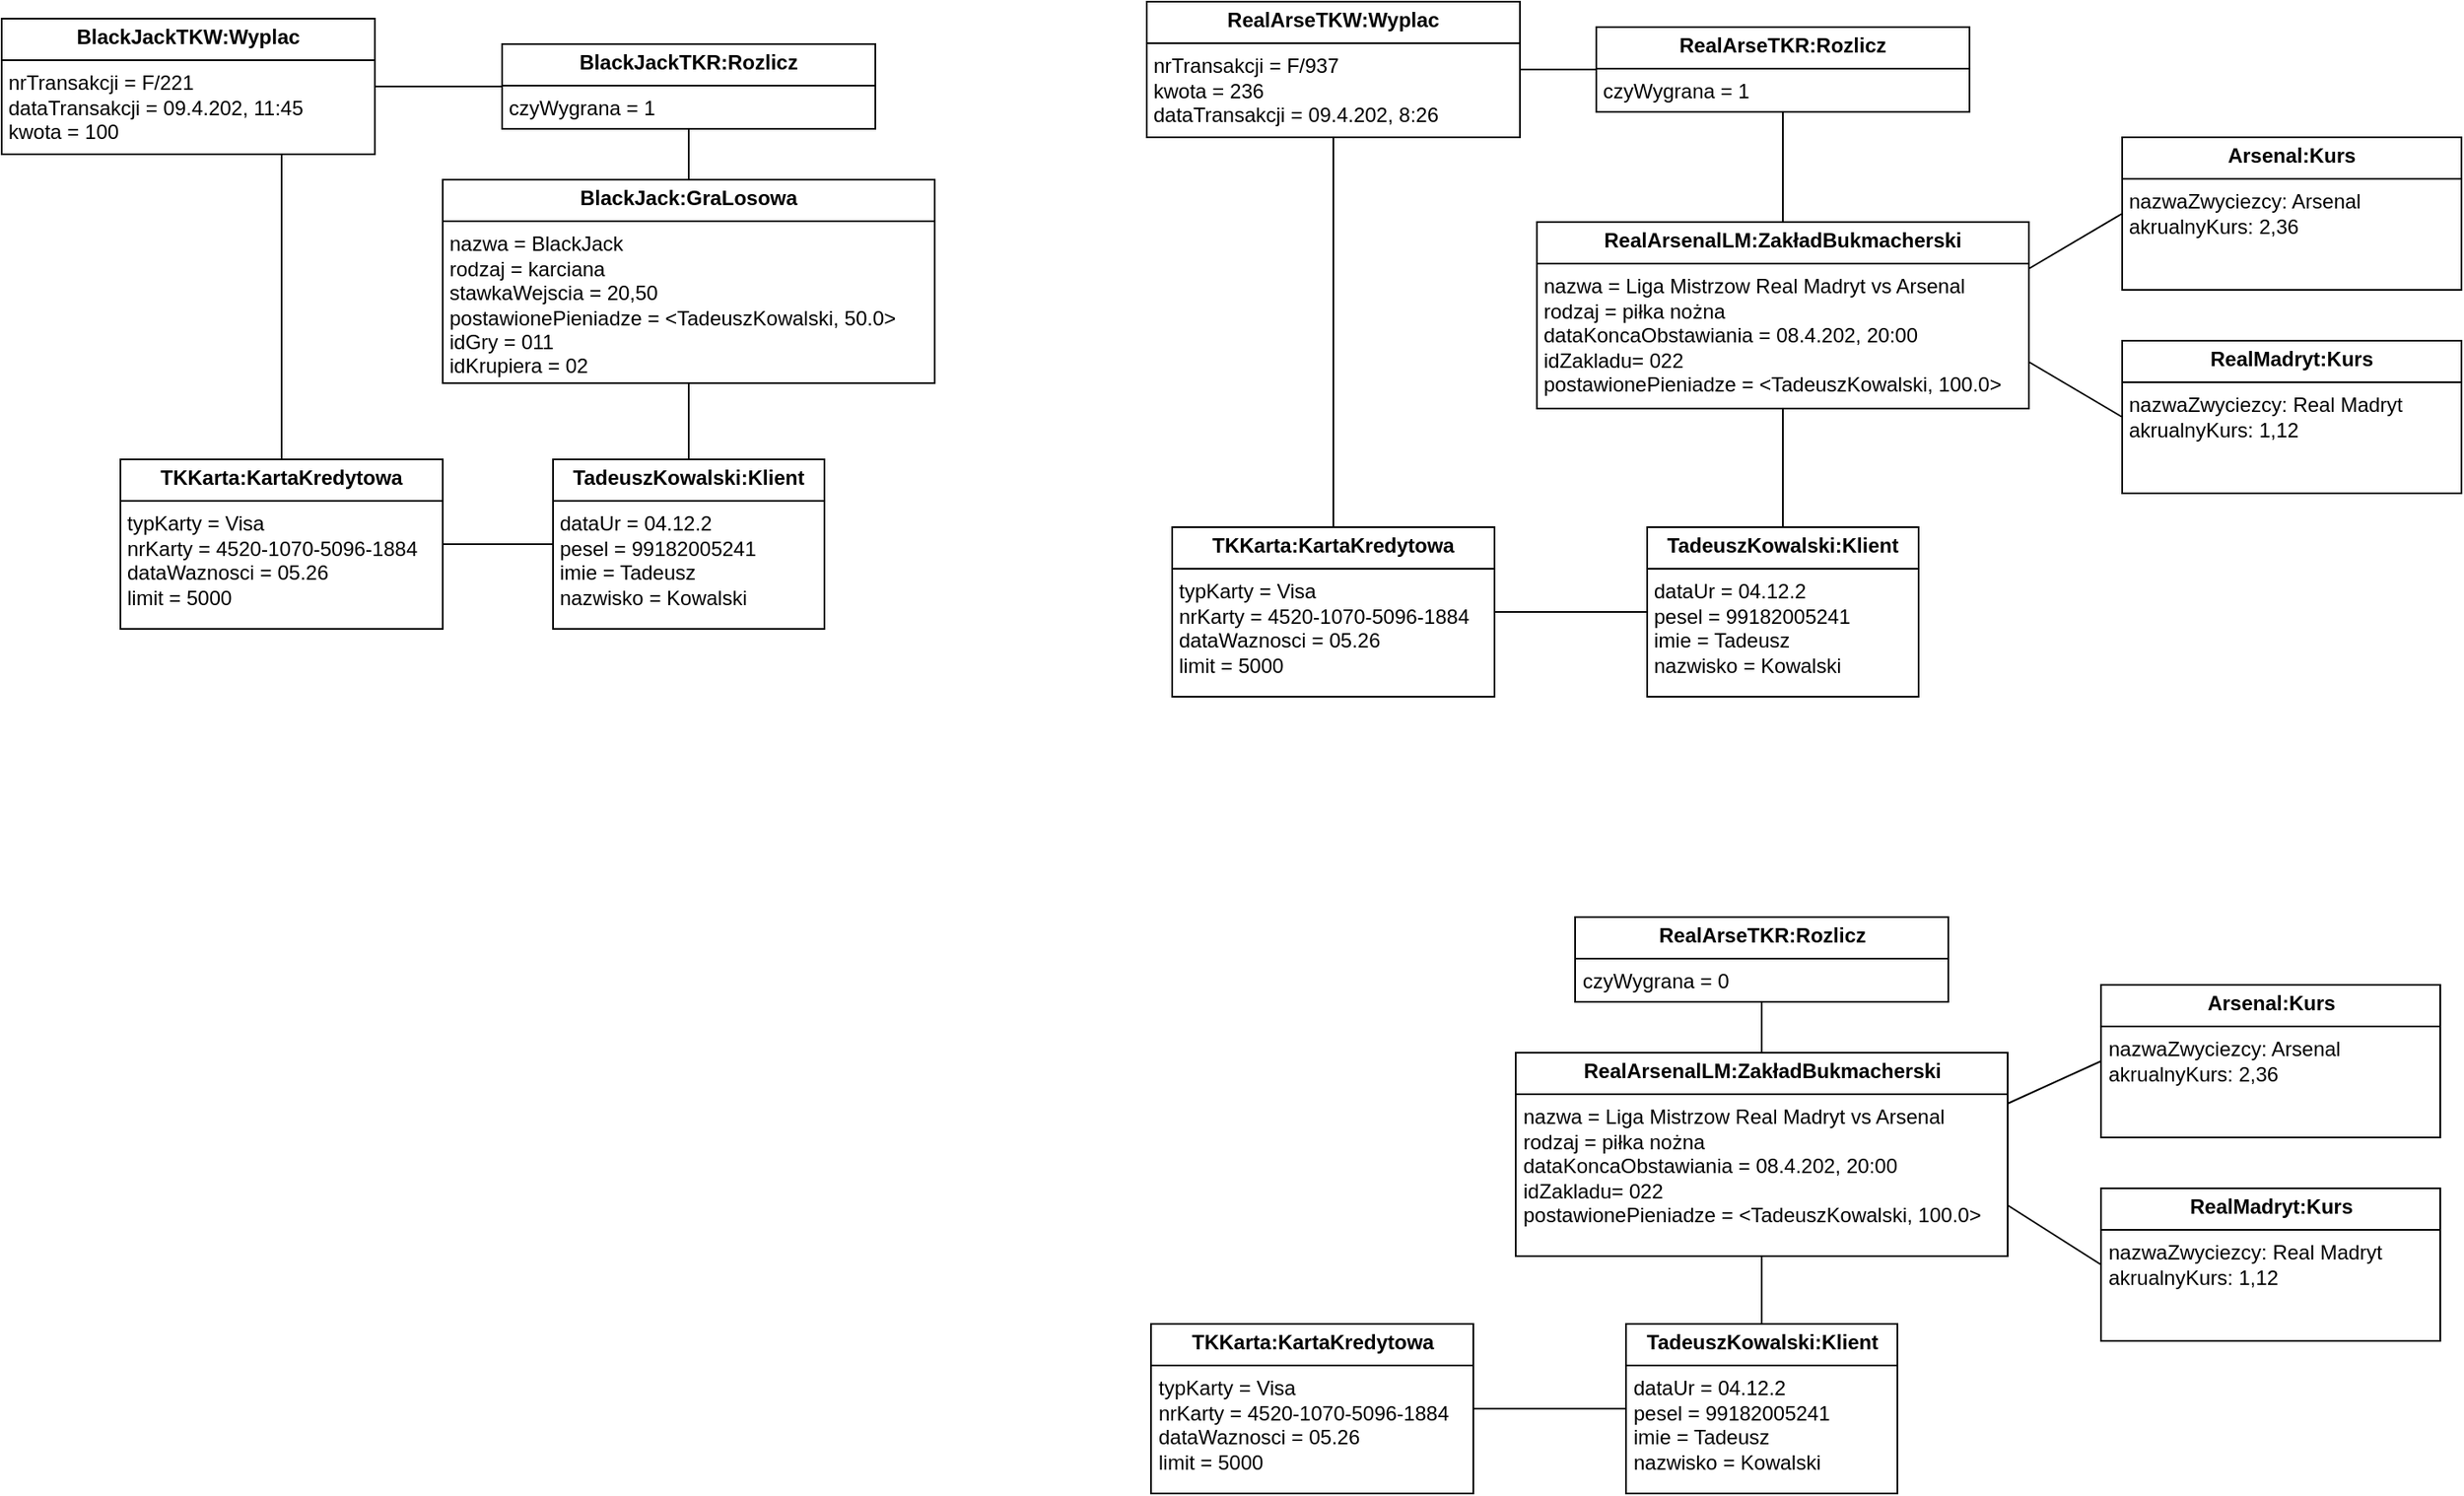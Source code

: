 <mxfile version="26.2.9">
  <diagram name="Page-1" id="c4acf3e9-155e-7222-9cf6-157b1a14988f">
    <mxGraphModel dx="2104" dy="2600" grid="1" gridSize="10" guides="1" tooltips="1" connect="1" arrows="1" fold="1" page="1" pageScale="1" pageWidth="850" pageHeight="1100" background="none" math="0" shadow="0">
      <root>
        <mxCell id="0" />
        <mxCell id="1" parent="0" />
        <mxCell id="_Dmv3MYw5evd5DSL76aV-1" value="&lt;p style=&quot;margin:0px;margin-top:4px;text-align:center;&quot;&gt;&lt;b&gt;RealArsenalLM:ZakładBukmacherski&lt;/b&gt;&lt;/p&gt;&lt;hr size=&quot;1&quot; style=&quot;border-style:solid;&quot;&gt;&lt;p style=&quot;margin:0px;margin-left:4px;&quot;&gt;nazwa = Liga Mistrzow Real Madryt vs Arsenal&lt;/p&gt;&lt;p style=&quot;margin:0px;margin-left:4px;&quot;&gt;rodzaj = piłka nożna&lt;/p&gt;&lt;p style=&quot;margin:0px;margin-left:4px;&quot;&gt;dataKoncaObstawiania = 08.4.202, 20:00&lt;/p&gt;&lt;p style=&quot;margin:0px;margin-left:4px;&quot;&gt;idZakladu= 022&lt;/p&gt;&lt;p style=&quot;margin:0px;margin-left:4px;&quot;&gt;postawionePieniadze = &amp;lt;TadeuszKowalski, 100.0&amp;gt;&lt;/p&gt;" style="verticalAlign=top;align=left;overflow=fill;html=1;whiteSpace=wrap;" vertex="1" parent="1">
          <mxGeometry x="245" y="-880" width="290" height="110" as="geometry" />
        </mxCell>
        <mxCell id="_Dmv3MYw5evd5DSL76aV-3" value="&lt;p style=&quot;margin:0px;margin-top:4px;text-align:center;&quot;&gt;&lt;b&gt;TadeuszKowalski:Klient&lt;/b&gt;&lt;/p&gt;&lt;hr size=&quot;1&quot; style=&quot;border-style:solid;&quot;&gt;&lt;p style=&quot;margin:0px;margin-left:4px;&quot;&gt;dataUr = 04.12.2&lt;/p&gt;&lt;p style=&quot;margin:0px;margin-left:4px;&quot;&gt;pesel = 99182005241&lt;/p&gt;&lt;p style=&quot;margin:0px;margin-left:4px;&quot;&gt;imie = Tadeusz&lt;/p&gt;&lt;p style=&quot;margin:0px;margin-left:4px;&quot;&gt;nazwisko = Kowalski&lt;/p&gt;" style="verticalAlign=top;align=left;overflow=fill;html=1;whiteSpace=wrap;" vertex="1" parent="1">
          <mxGeometry x="-335" y="-740" width="160" height="100" as="geometry" />
        </mxCell>
        <mxCell id="_Dmv3MYw5evd5DSL76aV-14" value="&lt;p style=&quot;margin:0px;margin-top:4px;text-align:center;&quot;&gt;&lt;b&gt;TKKarta:KartaKredytowa&lt;/b&gt;&lt;/p&gt;&lt;hr size=&quot;1&quot; style=&quot;border-style:solid;&quot;&gt;&lt;p style=&quot;margin:0px;margin-left:4px;&quot;&gt;typKarty = Visa&lt;/p&gt;&lt;p style=&quot;margin:0px;margin-left:4px;&quot;&gt;nrKarty = 4520-1070-5096-1884&lt;/p&gt;&lt;p style=&quot;margin:0px;margin-left:4px;&quot;&gt;dataWaznosci = 05.26&lt;/p&gt;&lt;p style=&quot;margin:0px;margin-left:4px;&quot;&gt;limit = 5000&lt;/p&gt;&lt;p style=&quot;margin:0px;margin-left:4px;&quot;&gt;&lt;br&gt;&lt;/p&gt;" style="verticalAlign=top;align=left;overflow=fill;html=1;whiteSpace=wrap;" vertex="1" parent="1">
          <mxGeometry x="-590" y="-740" width="190" height="100" as="geometry" />
        </mxCell>
        <mxCell id="_Dmv3MYw5evd5DSL76aV-18" value="&lt;p style=&quot;margin:0px;margin-top:4px;text-align:center;&quot;&gt;&lt;b&gt;RealMadryt:Kurs&lt;/b&gt;&lt;/p&gt;&lt;hr size=&quot;1&quot; style=&quot;border-style:solid;&quot;&gt;&lt;p style=&quot;margin:0px;margin-left:4px;&quot;&gt;nazwaZwyciezcy: Real Madryt&lt;/p&gt;&lt;p style=&quot;margin:0px;margin-left:4px;&quot;&gt;akrualnyKurs: 1,12&lt;/p&gt;" style="verticalAlign=top;align=left;overflow=fill;html=1;whiteSpace=wrap;" vertex="1" parent="1">
          <mxGeometry x="590" y="-810" width="200" height="90" as="geometry" />
        </mxCell>
        <mxCell id="_Dmv3MYw5evd5DSL76aV-22" value="&lt;p style=&quot;margin:0px;margin-top:4px;text-align:center;&quot;&gt;&lt;b&gt;BlackJack:GraLosowa&lt;/b&gt;&lt;/p&gt;&lt;hr size=&quot;1&quot; style=&quot;border-style:solid;&quot;&gt;&lt;p style=&quot;margin:0px;margin-left:4px;&quot;&gt;nazwa = BlackJack&lt;/p&gt;&lt;p style=&quot;margin:0px;margin-left:4px;&quot;&gt;rodzaj = karciana&lt;/p&gt;&lt;p style=&quot;margin:0px;margin-left:4px;&quot;&gt;stawkaWejscia = 20,50&lt;/p&gt;&lt;p style=&quot;margin:0px;margin-left:4px;&quot;&gt;postawionePieniadze = &amp;lt;TadeuszKowalski, 50.0&amp;gt;&lt;/p&gt;&lt;p style=&quot;margin:0px;margin-left:4px;&quot;&gt;idGry = 011&lt;/p&gt;&lt;p style=&quot;margin:0px;margin-left:4px;&quot;&gt;idKrupiera = 02&lt;/p&gt;" style="verticalAlign=top;align=left;overflow=fill;html=1;whiteSpace=wrap;" vertex="1" parent="1">
          <mxGeometry x="-400" y="-905" width="290" height="120" as="geometry" />
        </mxCell>
        <mxCell id="_Dmv3MYw5evd5DSL76aV-33" value="" style="endArrow=none;html=1;rounded=0;exitX=1;exitY=0.5;exitDx=0;exitDy=0;entryX=0;entryY=0.5;entryDx=0;entryDy=0;" edge="1" parent="1" source="_Dmv3MYw5evd5DSL76aV-14" target="_Dmv3MYw5evd5DSL76aV-3">
          <mxGeometry width="50" height="50" relative="1" as="geometry">
            <mxPoint x="-300" y="-420" as="sourcePoint" />
            <mxPoint x="-250" y="-470" as="targetPoint" />
            <Array as="points" />
          </mxGeometry>
        </mxCell>
        <mxCell id="_Dmv3MYw5evd5DSL76aV-34" value="" style="endArrow=none;html=1;rounded=0;exitX=0.5;exitY=0;exitDx=0;exitDy=0;entryX=0.5;entryY=1;entryDx=0;entryDy=0;" edge="1" parent="1" source="_Dmv3MYw5evd5DSL76aV-3" target="_Dmv3MYw5evd5DSL76aV-22">
          <mxGeometry width="50" height="50" relative="1" as="geometry">
            <mxPoint x="-290" y="-600" as="sourcePoint" />
            <mxPoint x="-240" y="-650" as="targetPoint" />
          </mxGeometry>
        </mxCell>
        <mxCell id="_Dmv3MYw5evd5DSL76aV-35" value="" style="endArrow=none;html=1;rounded=0;entryX=0.5;entryY=0;entryDx=0;entryDy=0;exitX=0.5;exitY=1;exitDx=0;exitDy=0;" edge="1" parent="1" source="_Dmv3MYw5evd5DSL76aV-48" target="_Dmv3MYw5evd5DSL76aV-22">
          <mxGeometry width="50" height="50" relative="1" as="geometry">
            <mxPoint x="-250" y="-955" as="sourcePoint" />
            <mxPoint x="-260" y="-1000" as="targetPoint" />
            <Array as="points" />
          </mxGeometry>
        </mxCell>
        <mxCell id="_Dmv3MYw5evd5DSL76aV-36" value="&lt;p style=&quot;margin:0px;margin-top:4px;text-align:center;&quot;&gt;&lt;b&gt;TadeuszKowalski:Klient&lt;/b&gt;&lt;/p&gt;&lt;hr size=&quot;1&quot; style=&quot;border-style:solid;&quot;&gt;&lt;p style=&quot;margin:0px;margin-left:4px;&quot;&gt;dataUr = 04.12.2&lt;/p&gt;&lt;p style=&quot;margin:0px;margin-left:4px;&quot;&gt;pesel = 99182005241&lt;/p&gt;&lt;p style=&quot;margin:0px;margin-left:4px;&quot;&gt;imie = Tadeusz&lt;/p&gt;&lt;p style=&quot;margin:0px;margin-left:4px;&quot;&gt;nazwisko = Kowalski&lt;/p&gt;" style="verticalAlign=top;align=left;overflow=fill;html=1;whiteSpace=wrap;" vertex="1" parent="1">
          <mxGeometry x="310" y="-700" width="160" height="100" as="geometry" />
        </mxCell>
        <mxCell id="_Dmv3MYw5evd5DSL76aV-37" value="&lt;p style=&quot;margin:0px;margin-top:4px;text-align:center;&quot;&gt;&lt;b&gt;TKKarta:KartaKredytowa&lt;/b&gt;&lt;/p&gt;&lt;hr size=&quot;1&quot; style=&quot;border-style:solid;&quot;&gt;&lt;p style=&quot;margin:0px;margin-left:4px;&quot;&gt;typKarty = Visa&lt;/p&gt;&lt;p style=&quot;margin:0px;margin-left:4px;&quot;&gt;nrKarty = 4520-1070-5096-1884&lt;/p&gt;&lt;p style=&quot;margin:0px;margin-left:4px;&quot;&gt;dataWaznosci = 05.26&lt;/p&gt;&lt;p style=&quot;margin:0px;margin-left:4px;&quot;&gt;limit = 5000&lt;/p&gt;&lt;p style=&quot;margin:0px;margin-left:4px;&quot;&gt;&lt;br&gt;&lt;/p&gt;" style="verticalAlign=top;align=left;overflow=fill;html=1;whiteSpace=wrap;" vertex="1" parent="1">
          <mxGeometry x="30" y="-700" width="190" height="100" as="geometry" />
        </mxCell>
        <mxCell id="_Dmv3MYw5evd5DSL76aV-38" value="" style="endArrow=none;html=1;rounded=0;exitX=1;exitY=0.5;exitDx=0;exitDy=0;entryX=0;entryY=0.5;entryDx=0;entryDy=0;" edge="1" parent="1" source="_Dmv3MYw5evd5DSL76aV-37" target="_Dmv3MYw5evd5DSL76aV-36">
          <mxGeometry width="50" height="50" relative="1" as="geometry">
            <mxPoint x="345" y="-420" as="sourcePoint" />
            <mxPoint x="395" y="-470" as="targetPoint" />
            <Array as="points" />
          </mxGeometry>
        </mxCell>
        <mxCell id="_Dmv3MYw5evd5DSL76aV-39" value="&lt;p style=&quot;margin:0px;margin-top:4px;text-align:center;&quot;&gt;&lt;b&gt;Arsenal:Kurs&lt;/b&gt;&lt;/p&gt;&lt;hr size=&quot;1&quot; style=&quot;border-style:solid;&quot;&gt;&lt;p style=&quot;margin:0px;margin-left:4px;&quot;&gt;nazwaZwyciezcy: Arsenal&lt;/p&gt;&lt;p style=&quot;margin:0px;margin-left:4px;&quot;&gt;akrualnyKurs: 2,36&lt;/p&gt;" style="verticalAlign=top;align=left;overflow=fill;html=1;whiteSpace=wrap;" vertex="1" parent="1">
          <mxGeometry x="590" y="-930" width="200" height="90" as="geometry" />
        </mxCell>
        <mxCell id="_Dmv3MYw5evd5DSL76aV-40" value="" style="endArrow=none;html=1;rounded=0;exitX=0.5;exitY=0;exitDx=0;exitDy=0;entryX=0.5;entryY=1;entryDx=0;entryDy=0;" edge="1" parent="1" source="_Dmv3MYw5evd5DSL76aV-36" target="_Dmv3MYw5evd5DSL76aV-1">
          <mxGeometry width="50" height="50" relative="1" as="geometry">
            <mxPoint x="390" y="-730" as="sourcePoint" />
            <mxPoint x="545" y="-680" as="targetPoint" />
          </mxGeometry>
        </mxCell>
        <mxCell id="_Dmv3MYw5evd5DSL76aV-41" value="" style="endArrow=none;html=1;rounded=0;exitX=1;exitY=0.75;exitDx=0;exitDy=0;entryX=0;entryY=0.5;entryDx=0;entryDy=0;" edge="1" parent="1" source="_Dmv3MYw5evd5DSL76aV-1" target="_Dmv3MYw5evd5DSL76aV-18">
          <mxGeometry width="50" height="50" relative="1" as="geometry">
            <mxPoint x="555" y="-640" as="sourcePoint" />
            <mxPoint x="605" y="-690" as="targetPoint" />
          </mxGeometry>
        </mxCell>
        <mxCell id="_Dmv3MYw5evd5DSL76aV-42" value="" style="endArrow=none;html=1;rounded=0;exitX=1;exitY=0.25;exitDx=0;exitDy=0;entryX=0;entryY=0.5;entryDx=0;entryDy=0;" edge="1" parent="1" source="_Dmv3MYw5evd5DSL76aV-1" target="_Dmv3MYw5evd5DSL76aV-39">
          <mxGeometry width="50" height="50" relative="1" as="geometry">
            <mxPoint x="575" y="-790" as="sourcePoint" />
            <mxPoint x="625" y="-840" as="targetPoint" />
          </mxGeometry>
        </mxCell>
        <mxCell id="_Dmv3MYw5evd5DSL76aV-44" value="&lt;p style=&quot;margin:0px;margin-top:4px;text-align:center;&quot;&gt;&lt;b&gt;BlackJackTKW:Wyplac&lt;/b&gt;&lt;/p&gt;&lt;hr size=&quot;1&quot; style=&quot;border-style:solid;&quot;&gt;&lt;p style=&quot;margin:0px;margin-left:4px;&quot;&gt;nrTransakcji = F/221&lt;/p&gt;&lt;p style=&quot;margin:0px;margin-left:4px;&quot;&gt;dataTransakcji = 09.4.202, 11:45&lt;/p&gt;&lt;p style=&quot;margin:0px;margin-left:4px;&quot;&gt;kwota = 100&lt;/p&gt;&lt;p style=&quot;margin:0px;margin-left:4px;&quot;&gt;&lt;br&gt;&lt;/p&gt;&lt;p style=&quot;margin:0px;margin-left:4px;&quot;&gt;&lt;br&gt;&lt;/p&gt;" style="verticalAlign=top;align=left;overflow=fill;html=1;whiteSpace=wrap;" vertex="1" parent="1">
          <mxGeometry x="-660" y="-1000" width="220" height="80" as="geometry" />
        </mxCell>
        <mxCell id="_Dmv3MYw5evd5DSL76aV-46" value="&lt;p style=&quot;margin:0px;margin-top:4px;text-align:center;&quot;&gt;&lt;b&gt;RealArseTKW:Wyplac&lt;/b&gt;&lt;/p&gt;&lt;hr size=&quot;1&quot; style=&quot;border-style:solid;&quot;&gt;&lt;p style=&quot;margin:0px;margin-left:4px;&quot;&gt;nrTransakcji = F/937&lt;/p&gt;&lt;p style=&quot;margin:0px;margin-left:4px;&quot;&gt;kwota = 236&lt;/p&gt;&lt;p style=&quot;margin:0px;margin-left:4px;&quot;&gt;dataTransakcji = 09.4.202, 8:26&lt;/p&gt;&lt;p style=&quot;margin:0px;margin-left:4px;&quot;&gt;&lt;br&gt;&lt;/p&gt;&lt;p style=&quot;margin:0px;margin-left:4px;&quot;&gt;&lt;br&gt;&lt;/p&gt;" style="verticalAlign=top;align=left;overflow=fill;html=1;whiteSpace=wrap;" vertex="1" parent="1">
          <mxGeometry x="15" y="-1010" width="220" height="80" as="geometry" />
        </mxCell>
        <mxCell id="_Dmv3MYw5evd5DSL76aV-47" value="" style="endArrow=none;html=1;rounded=0;exitX=0.5;exitY=0;exitDx=0;exitDy=0;entryX=0.5;entryY=1;entryDx=0;entryDy=0;" edge="1" parent="1" source="_Dmv3MYw5evd5DSL76aV-1" target="_Dmv3MYw5evd5DSL76aV-52">
          <mxGeometry width="50" height="50" relative="1" as="geometry">
            <mxPoint x="400" y="-580" as="sourcePoint" />
            <mxPoint x="425" y="-910" as="targetPoint" />
          </mxGeometry>
        </mxCell>
        <mxCell id="_Dmv3MYw5evd5DSL76aV-48" value="&lt;p style=&quot;margin:0px;margin-top:4px;text-align:center;&quot;&gt;&lt;b&gt;BlackJackTKR:Rozlicz&lt;/b&gt;&lt;/p&gt;&lt;hr size=&quot;1&quot; style=&quot;border-style:solid;&quot;&gt;&lt;p style=&quot;margin:0px;margin-left:4px;&quot;&gt;czyWygrana = 1&lt;/p&gt;&lt;p style=&quot;margin:0px;margin-left:4px;&quot;&gt;&lt;br&gt;&lt;/p&gt;&lt;p style=&quot;margin:0px;margin-left:4px;&quot;&gt;&lt;br&gt;&lt;/p&gt;" style="verticalAlign=top;align=left;overflow=fill;html=1;whiteSpace=wrap;" vertex="1" parent="1">
          <mxGeometry x="-365" y="-985" width="220" height="50" as="geometry" />
        </mxCell>
        <mxCell id="_Dmv3MYw5evd5DSL76aV-50" value="" style="endArrow=none;html=1;rounded=0;entryX=0;entryY=0.5;entryDx=0;entryDy=0;exitX=1;exitY=0.5;exitDx=0;exitDy=0;" edge="1" parent="1" source="_Dmv3MYw5evd5DSL76aV-44" target="_Dmv3MYw5evd5DSL76aV-48">
          <mxGeometry width="50" height="50" relative="1" as="geometry">
            <mxPoint x="-245" y="-930" as="sourcePoint" />
            <mxPoint x="-245" y="-830" as="targetPoint" />
            <Array as="points" />
          </mxGeometry>
        </mxCell>
        <mxCell id="_Dmv3MYw5evd5DSL76aV-51" value="" style="endArrow=none;html=1;rounded=0;entryX=0.75;entryY=1;entryDx=0;entryDy=0;exitX=0.5;exitY=0;exitDx=0;exitDy=0;" edge="1" parent="1" source="_Dmv3MYw5evd5DSL76aV-14" target="_Dmv3MYw5evd5DSL76aV-44">
          <mxGeometry width="50" height="50" relative="1" as="geometry">
            <mxPoint x="-450" y="-780" as="sourcePoint" />
            <mxPoint x="-400" y="-830" as="targetPoint" />
          </mxGeometry>
        </mxCell>
        <mxCell id="_Dmv3MYw5evd5DSL76aV-52" value="&lt;p style=&quot;margin:0px;margin-top:4px;text-align:center;&quot;&gt;&lt;b&gt;RealArseTKR:Rozlicz&lt;/b&gt;&lt;/p&gt;&lt;hr size=&quot;1&quot; style=&quot;border-style:solid;&quot;&gt;&lt;p style=&quot;margin:0px;margin-left:4px;&quot;&gt;czyWygrana = 1&lt;/p&gt;&lt;p style=&quot;margin:0px;margin-left:4px;&quot;&gt;&lt;br&gt;&lt;/p&gt;&lt;p style=&quot;margin:0px;margin-left:4px;&quot;&gt;&lt;br&gt;&lt;/p&gt;" style="verticalAlign=top;align=left;overflow=fill;html=1;whiteSpace=wrap;" vertex="1" parent="1">
          <mxGeometry x="280" y="-995" width="220" height="50" as="geometry" />
        </mxCell>
        <mxCell id="_Dmv3MYw5evd5DSL76aV-53" value="" style="endArrow=none;html=1;rounded=0;exitX=0.5;exitY=0;exitDx=0;exitDy=0;entryX=0.5;entryY=1;entryDx=0;entryDy=0;" edge="1" parent="1" source="_Dmv3MYw5evd5DSL76aV-37" target="_Dmv3MYw5evd5DSL76aV-46">
          <mxGeometry width="50" height="50" relative="1" as="geometry">
            <mxPoint x="400" y="-580" as="sourcePoint" />
            <mxPoint x="400" y="-690" as="targetPoint" />
          </mxGeometry>
        </mxCell>
        <mxCell id="_Dmv3MYw5evd5DSL76aV-54" value="" style="endArrow=none;html=1;rounded=0;exitX=1;exitY=0.5;exitDx=0;exitDy=0;entryX=0;entryY=0.5;entryDx=0;entryDy=0;" edge="1" parent="1" source="_Dmv3MYw5evd5DSL76aV-46" target="_Dmv3MYw5evd5DSL76aV-52">
          <mxGeometry width="50" height="50" relative="1" as="geometry">
            <mxPoint x="160" y="-635" as="sourcePoint" />
            <mxPoint x="135" y="-925" as="targetPoint" />
          </mxGeometry>
        </mxCell>
        <mxCell id="_Dmv3MYw5evd5DSL76aV-55" value="&lt;p style=&quot;margin:0px;margin-top:4px;text-align:center;&quot;&gt;&lt;b&gt;RealArsenalLM:ZakładBukmacherski&lt;/b&gt;&lt;/p&gt;&lt;hr size=&quot;1&quot; style=&quot;border-style:solid;&quot;&gt;&lt;p style=&quot;margin:0px;margin-left:4px;&quot;&gt;nazwa = Liga Mistrzow Real Madryt vs Arsenal&lt;/p&gt;&lt;p style=&quot;margin:0px;margin-left:4px;&quot;&gt;rodzaj = piłka nożna&lt;/p&gt;&lt;p style=&quot;margin:0px;margin-left:4px;&quot;&gt;dataKoncaObstawiania = 08.4.202, 20:00&lt;/p&gt;&lt;p style=&quot;margin:0px;margin-left:4px;&quot;&gt;idZakladu= 022&lt;/p&gt;&lt;p style=&quot;margin:0px;margin-left:4px;&quot;&gt;postawionePieniadze = &amp;lt;TadeuszKowalski, 100.0&amp;gt;&lt;/p&gt;&lt;p style=&quot;margin:0px;margin-left:4px;&quot;&gt;&lt;br&gt;&lt;/p&gt;" style="verticalAlign=top;align=left;overflow=fill;html=1;whiteSpace=wrap;" vertex="1" parent="1">
          <mxGeometry x="232.5" y="-390" width="290" height="120" as="geometry" />
        </mxCell>
        <mxCell id="_Dmv3MYw5evd5DSL76aV-56" value="&lt;p style=&quot;margin:0px;margin-top:4px;text-align:center;&quot;&gt;&lt;b&gt;RealMadryt:Kurs&lt;/b&gt;&lt;/p&gt;&lt;hr size=&quot;1&quot; style=&quot;border-style:solid;&quot;&gt;&lt;p style=&quot;margin:0px;margin-left:4px;&quot;&gt;nazwaZwyciezcy: Real Madryt&lt;/p&gt;&lt;p style=&quot;margin:0px;margin-left:4px;&quot;&gt;akrualnyKurs: 1,12&lt;/p&gt;" style="verticalAlign=top;align=left;overflow=fill;html=1;whiteSpace=wrap;" vertex="1" parent="1">
          <mxGeometry x="577.5" y="-310" width="200" height="90" as="geometry" />
        </mxCell>
        <mxCell id="_Dmv3MYw5evd5DSL76aV-57" value="&lt;p style=&quot;margin:0px;margin-top:4px;text-align:center;&quot;&gt;&lt;b&gt;TadeuszKowalski:Klient&lt;/b&gt;&lt;/p&gt;&lt;hr size=&quot;1&quot; style=&quot;border-style:solid;&quot;&gt;&lt;p style=&quot;margin:0px;margin-left:4px;&quot;&gt;dataUr = 04.12.2&lt;/p&gt;&lt;p style=&quot;margin:0px;margin-left:4px;&quot;&gt;pesel = 99182005241&lt;/p&gt;&lt;p style=&quot;margin:0px;margin-left:4px;&quot;&gt;imie = Tadeusz&lt;/p&gt;&lt;p style=&quot;margin:0px;margin-left:4px;&quot;&gt;nazwisko = Kowalski&lt;/p&gt;" style="verticalAlign=top;align=left;overflow=fill;html=1;whiteSpace=wrap;" vertex="1" parent="1">
          <mxGeometry x="297.5" y="-230" width="160" height="100" as="geometry" />
        </mxCell>
        <mxCell id="_Dmv3MYw5evd5DSL76aV-58" value="&lt;p style=&quot;margin:0px;margin-top:4px;text-align:center;&quot;&gt;&lt;b&gt;TKKarta:KartaKredytowa&lt;/b&gt;&lt;/p&gt;&lt;hr size=&quot;1&quot; style=&quot;border-style:solid;&quot;&gt;&lt;p style=&quot;margin:0px;margin-left:4px;&quot;&gt;typKarty = Visa&lt;/p&gt;&lt;p style=&quot;margin:0px;margin-left:4px;&quot;&gt;nrKarty = 4520-1070-5096-1884&lt;/p&gt;&lt;p style=&quot;margin:0px;margin-left:4px;&quot;&gt;dataWaznosci = 05.26&lt;/p&gt;&lt;p style=&quot;margin:0px;margin-left:4px;&quot;&gt;limit = 5000&lt;/p&gt;&lt;p style=&quot;margin:0px;margin-left:4px;&quot;&gt;&lt;br&gt;&lt;/p&gt;" style="verticalAlign=top;align=left;overflow=fill;html=1;whiteSpace=wrap;" vertex="1" parent="1">
          <mxGeometry x="17.5" y="-230" width="190" height="100" as="geometry" />
        </mxCell>
        <mxCell id="_Dmv3MYw5evd5DSL76aV-59" value="" style="endArrow=none;html=1;rounded=0;exitX=1;exitY=0.5;exitDx=0;exitDy=0;entryX=0;entryY=0.5;entryDx=0;entryDy=0;" edge="1" parent="1" source="_Dmv3MYw5evd5DSL76aV-58" target="_Dmv3MYw5evd5DSL76aV-57">
          <mxGeometry width="50" height="50" relative="1" as="geometry">
            <mxPoint x="332.5" y="50" as="sourcePoint" />
            <mxPoint x="382.5" as="targetPoint" />
            <Array as="points" />
          </mxGeometry>
        </mxCell>
        <mxCell id="_Dmv3MYw5evd5DSL76aV-60" value="&lt;p style=&quot;margin:0px;margin-top:4px;text-align:center;&quot;&gt;&lt;b&gt;Arsenal:Kurs&lt;/b&gt;&lt;/p&gt;&lt;hr size=&quot;1&quot; style=&quot;border-style:solid;&quot;&gt;&lt;p style=&quot;margin:0px;margin-left:4px;&quot;&gt;nazwaZwyciezcy: Arsenal&lt;/p&gt;&lt;p style=&quot;margin:0px;margin-left:4px;&quot;&gt;akrualnyKurs: 2,36&lt;/p&gt;" style="verticalAlign=top;align=left;overflow=fill;html=1;whiteSpace=wrap;" vertex="1" parent="1">
          <mxGeometry x="577.5" y="-430" width="200" height="90" as="geometry" />
        </mxCell>
        <mxCell id="_Dmv3MYw5evd5DSL76aV-61" value="" style="endArrow=none;html=1;rounded=0;exitX=0.5;exitY=0;exitDx=0;exitDy=0;entryX=0.5;entryY=1;entryDx=0;entryDy=0;" edge="1" parent="1" source="_Dmv3MYw5evd5DSL76aV-57" target="_Dmv3MYw5evd5DSL76aV-55">
          <mxGeometry width="50" height="50" relative="1" as="geometry">
            <mxPoint x="482.5" y="-130" as="sourcePoint" />
            <mxPoint x="532.5" y="-180" as="targetPoint" />
          </mxGeometry>
        </mxCell>
        <mxCell id="_Dmv3MYw5evd5DSL76aV-62" value="" style="endArrow=none;html=1;rounded=0;exitX=1;exitY=0.75;exitDx=0;exitDy=0;entryX=0;entryY=0.5;entryDx=0;entryDy=0;" edge="1" parent="1" source="_Dmv3MYw5evd5DSL76aV-55" target="_Dmv3MYw5evd5DSL76aV-56">
          <mxGeometry width="50" height="50" relative="1" as="geometry">
            <mxPoint x="542.5" y="-140" as="sourcePoint" />
            <mxPoint x="592.5" y="-190" as="targetPoint" />
          </mxGeometry>
        </mxCell>
        <mxCell id="_Dmv3MYw5evd5DSL76aV-63" value="" style="endArrow=none;html=1;rounded=0;exitX=1;exitY=0.25;exitDx=0;exitDy=0;entryX=0;entryY=0.5;entryDx=0;entryDy=0;" edge="1" parent="1" source="_Dmv3MYw5evd5DSL76aV-55" target="_Dmv3MYw5evd5DSL76aV-60">
          <mxGeometry width="50" height="50" relative="1" as="geometry">
            <mxPoint x="562.5" y="-290" as="sourcePoint" />
            <mxPoint x="612.5" y="-340" as="targetPoint" />
          </mxGeometry>
        </mxCell>
        <mxCell id="_Dmv3MYw5evd5DSL76aV-65" value="" style="endArrow=none;html=1;rounded=0;exitX=0.5;exitY=0;exitDx=0;exitDy=0;entryX=0.5;entryY=1;entryDx=0;entryDy=0;" edge="1" parent="1" source="_Dmv3MYw5evd5DSL76aV-55" target="_Dmv3MYw5evd5DSL76aV-66">
          <mxGeometry width="50" height="50" relative="1" as="geometry">
            <mxPoint x="387.5" y="-110" as="sourcePoint" />
            <mxPoint x="412.5" y="-440" as="targetPoint" />
          </mxGeometry>
        </mxCell>
        <mxCell id="_Dmv3MYw5evd5DSL76aV-66" value="&lt;p style=&quot;margin:0px;margin-top:4px;text-align:center;&quot;&gt;&lt;b&gt;RealArseTKR:Rozlicz&lt;/b&gt;&lt;/p&gt;&lt;hr size=&quot;1&quot; style=&quot;border-style:solid;&quot;&gt;&lt;p style=&quot;margin:0px;margin-left:4px;&quot;&gt;czyWygrana = 0&lt;/p&gt;&lt;p style=&quot;margin:0px;margin-left:4px;&quot;&gt;&lt;br&gt;&lt;/p&gt;&lt;p style=&quot;margin:0px;margin-left:4px;&quot;&gt;&lt;br&gt;&lt;/p&gt;" style="verticalAlign=top;align=left;overflow=fill;html=1;whiteSpace=wrap;" vertex="1" parent="1">
          <mxGeometry x="267.5" y="-470" width="220" height="50" as="geometry" />
        </mxCell>
      </root>
    </mxGraphModel>
  </diagram>
</mxfile>
